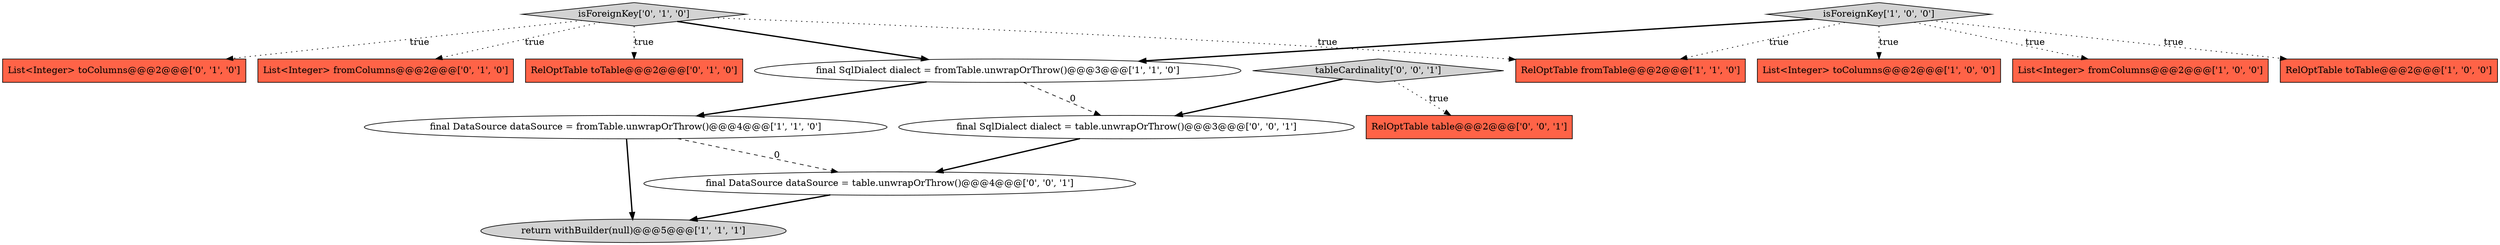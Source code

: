 digraph {
8 [style = filled, label = "RelOptTable toTable@@@2@@@['0', '1', '0']", fillcolor = tomato, shape = box image = "AAA0AAABBB2BBB"];
9 [style = filled, label = "List<Integer> toColumns@@@2@@@['0', '1', '0']", fillcolor = tomato, shape = box image = "AAA0AAABBB2BBB"];
15 [style = filled, label = "final SqlDialect dialect = table.unwrapOrThrow()@@@3@@@['0', '0', '1']", fillcolor = white, shape = ellipse image = "AAA0AAABBB3BBB"];
0 [style = filled, label = "isForeignKey['1', '0', '0']", fillcolor = lightgray, shape = diamond image = "AAA0AAABBB1BBB"];
5 [style = filled, label = "List<Integer> toColumns@@@2@@@['1', '0', '0']", fillcolor = tomato, shape = box image = "AAA0AAABBB1BBB"];
11 [style = filled, label = "List<Integer> fromColumns@@@2@@@['0', '1', '0']", fillcolor = tomato, shape = box image = "AAA0AAABBB2BBB"];
1 [style = filled, label = "return withBuilder(null)@@@5@@@['1', '1', '1']", fillcolor = lightgray, shape = ellipse image = "AAA0AAABBB1BBB"];
2 [style = filled, label = "final DataSource dataSource = fromTable.unwrapOrThrow()@@@4@@@['1', '1', '0']", fillcolor = white, shape = ellipse image = "AAA0AAABBB1BBB"];
3 [style = filled, label = "List<Integer> fromColumns@@@2@@@['1', '0', '0']", fillcolor = tomato, shape = box image = "AAA0AAABBB1BBB"];
6 [style = filled, label = "final SqlDialect dialect = fromTable.unwrapOrThrow()@@@3@@@['1', '1', '0']", fillcolor = white, shape = ellipse image = "AAA0AAABBB1BBB"];
12 [style = filled, label = "tableCardinality['0', '0', '1']", fillcolor = lightgray, shape = diamond image = "AAA0AAABBB3BBB"];
14 [style = filled, label = "RelOptTable table@@@2@@@['0', '0', '1']", fillcolor = tomato, shape = box image = "AAA0AAABBB3BBB"];
13 [style = filled, label = "final DataSource dataSource = table.unwrapOrThrow()@@@4@@@['0', '0', '1']", fillcolor = white, shape = ellipse image = "AAA0AAABBB3BBB"];
4 [style = filled, label = "RelOptTable toTable@@@2@@@['1', '0', '0']", fillcolor = tomato, shape = box image = "AAA0AAABBB1BBB"];
7 [style = filled, label = "RelOptTable fromTable@@@2@@@['1', '1', '0']", fillcolor = tomato, shape = box image = "AAA0AAABBB1BBB"];
10 [style = filled, label = "isForeignKey['0', '1', '0']", fillcolor = lightgray, shape = diamond image = "AAA0AAABBB2BBB"];
0->6 [style = bold, label=""];
13->1 [style = bold, label=""];
6->15 [style = dashed, label="0"];
0->3 [style = dotted, label="true"];
0->4 [style = dotted, label="true"];
0->7 [style = dotted, label="true"];
10->11 [style = dotted, label="true"];
10->8 [style = dotted, label="true"];
12->14 [style = dotted, label="true"];
10->6 [style = bold, label=""];
10->7 [style = dotted, label="true"];
2->1 [style = bold, label=""];
10->9 [style = dotted, label="true"];
15->13 [style = bold, label=""];
6->2 [style = bold, label=""];
2->13 [style = dashed, label="0"];
0->5 [style = dotted, label="true"];
12->15 [style = bold, label=""];
}

